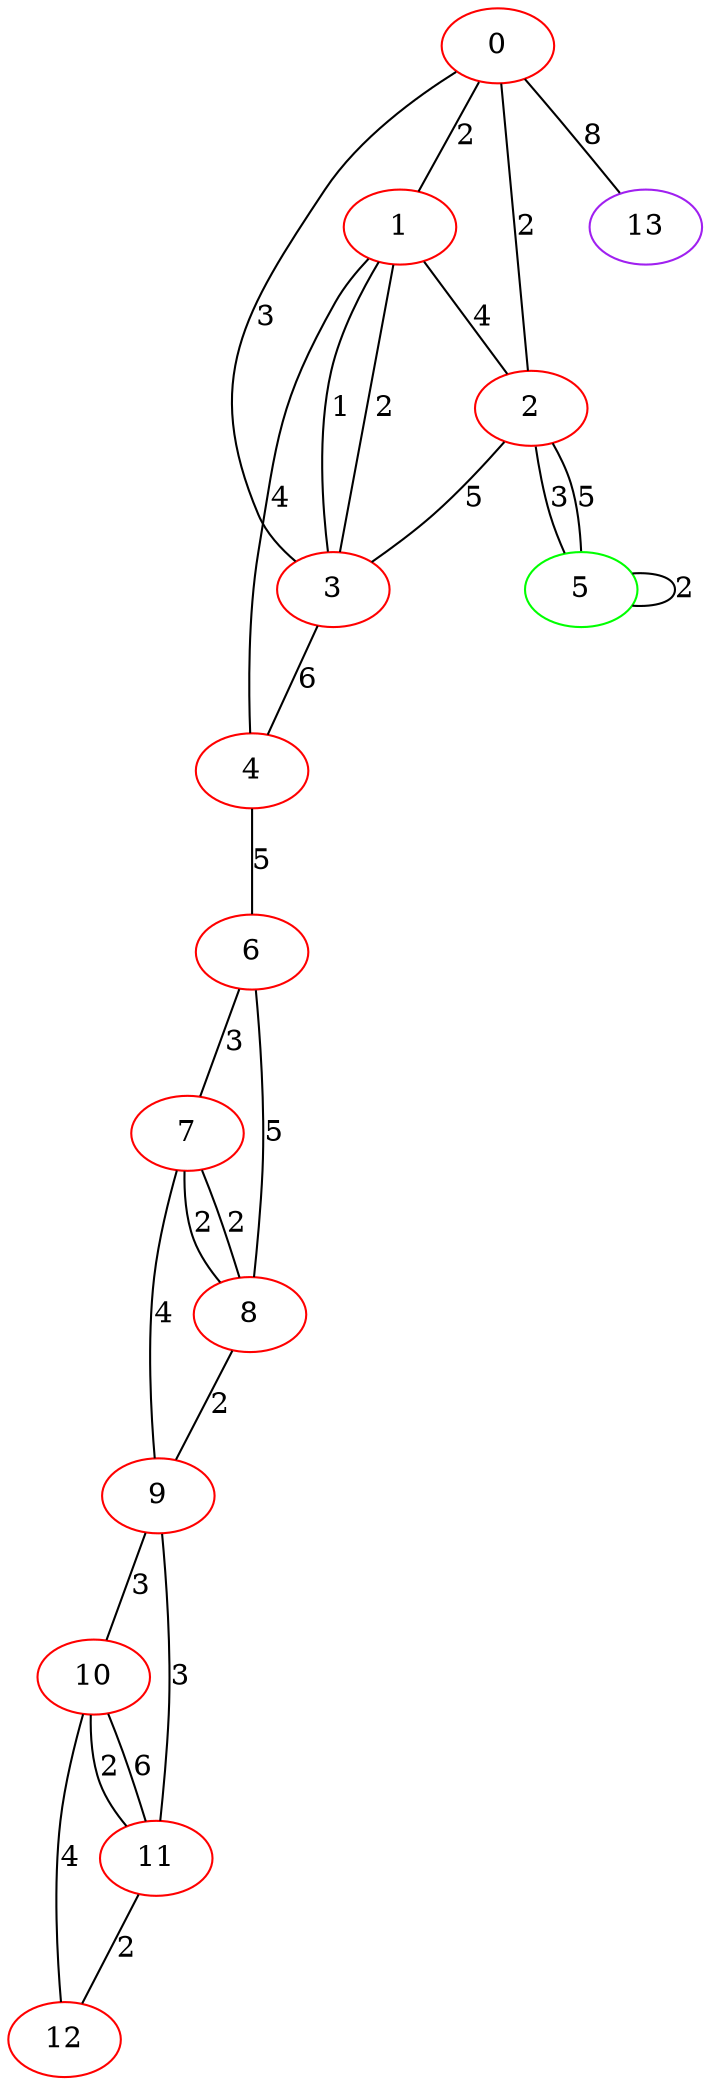graph "" {
0 [color=red, weight=1];
1 [color=red, weight=1];
2 [color=red, weight=1];
3 [color=red, weight=1];
4 [color=red, weight=1];
5 [color=green, weight=2];
6 [color=red, weight=1];
7 [color=red, weight=1];
8 [color=red, weight=1];
9 [color=red, weight=1];
10 [color=red, weight=1];
11 [color=red, weight=1];
12 [color=red, weight=1];
13 [color=purple, weight=4];
0 -- 1  [key=0, label=2];
0 -- 2  [key=0, label=2];
0 -- 3  [key=0, label=3];
0 -- 13  [key=0, label=8];
1 -- 2  [key=0, label=4];
1 -- 3  [key=0, label=2];
1 -- 3  [key=1, label=1];
1 -- 4  [key=0, label=4];
2 -- 3  [key=0, label=5];
2 -- 5  [key=0, label=3];
2 -- 5  [key=1, label=5];
3 -- 4  [key=0, label=6];
4 -- 6  [key=0, label=5];
5 -- 5  [key=0, label=2];
6 -- 8  [key=0, label=5];
6 -- 7  [key=0, label=3];
7 -- 8  [key=0, label=2];
7 -- 8  [key=1, label=2];
7 -- 9  [key=0, label=4];
8 -- 9  [key=0, label=2];
9 -- 10  [key=0, label=3];
9 -- 11  [key=0, label=3];
10 -- 11  [key=0, label=6];
10 -- 11  [key=1, label=2];
10 -- 12  [key=0, label=4];
11 -- 12  [key=0, label=2];
}
